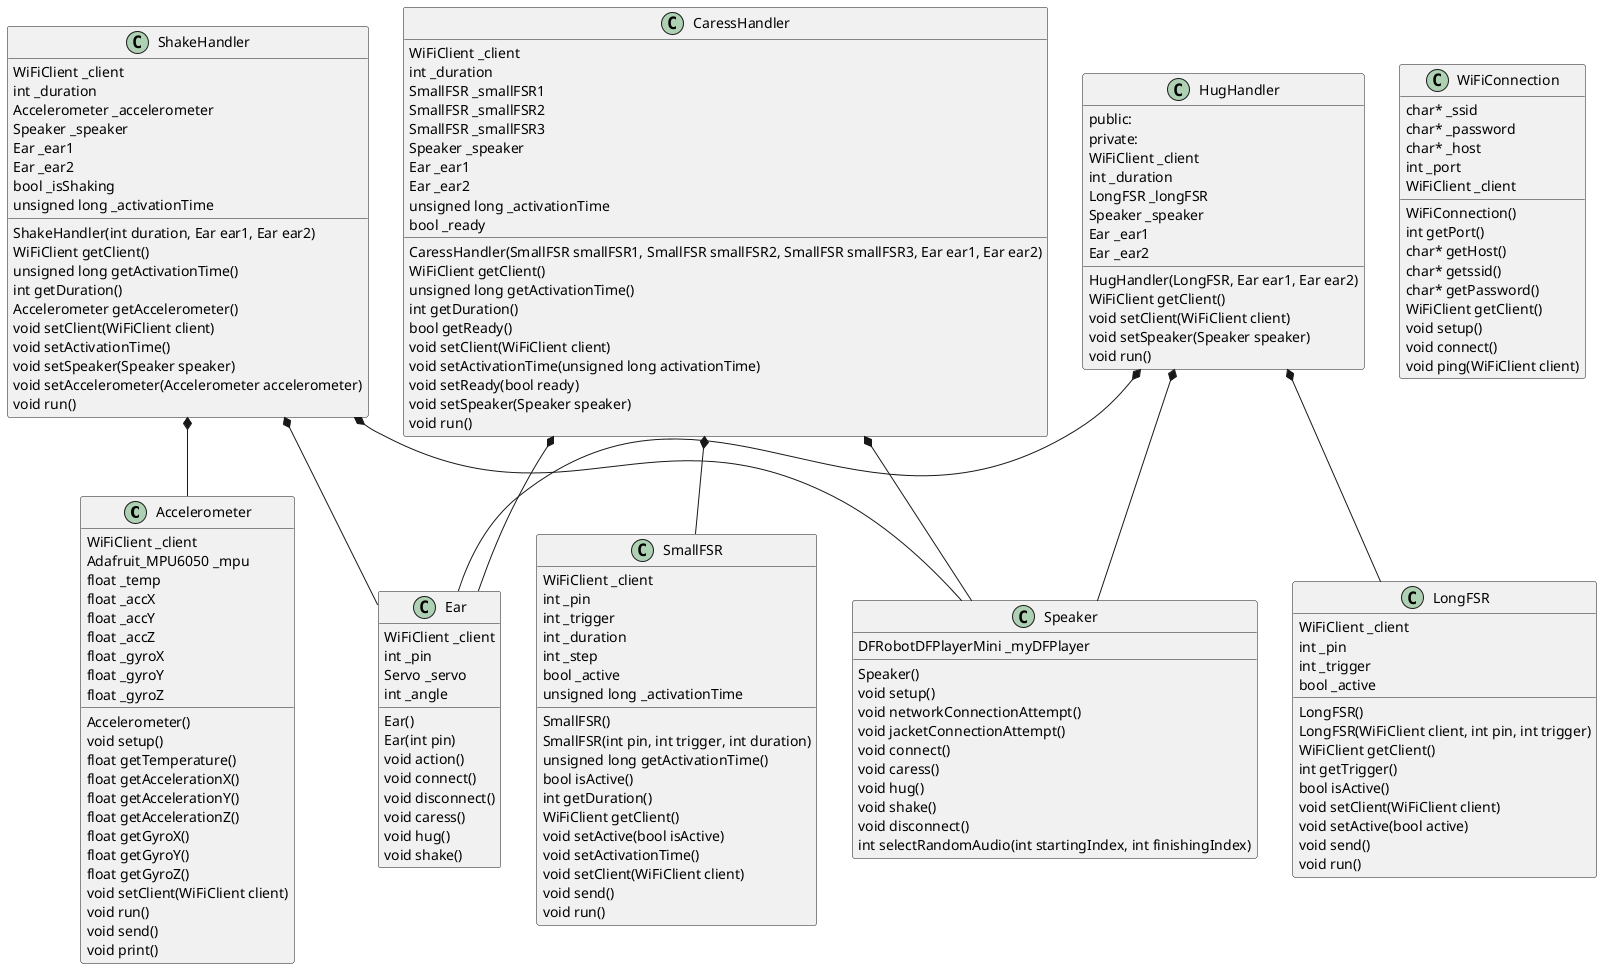 @startuml
class Accelerometer {
            Accelerometer()
            void setup()
            float getTemperature()
            float getAccelerationX()
            float getAccelerationY()
            float getAccelerationZ()
            float getGyroX()
            float getGyroY()
            float getGyroZ()
            void setClient(WiFiClient client)
            void run()
            void send()
            void print()
            WiFiClient _client
            Adafruit_MPU6050 _mpu
            float _temp
            float _accX
            float _accY
            float _accZ
            float _gyroX
            float _gyroY
            float _gyroZ
    }

class Ear {
            Ear()
            Ear(int pin)
            void action()
            void connect()
            void disconnect()
            void caress()
            void hug()
            void shake()
            WiFiClient _client
            int _pin
            Servo _servo
            int _angle
    }

    class LongFSR {
            LongFSR()
            LongFSR(WiFiClient client, int pin, int trigger)
            WiFiClient getClient()
            int getTrigger()
            bool isActive()
            void setClient(WiFiClient client)
            void setActive(bool active)
            void send()
            void run()
            WiFiClient _client
            int _pin
            int _trigger
            bool _active
    }

    class SmallFSR {
            SmallFSR()
            SmallFSR(int pin, int trigger, int duration)
            unsigned long getActivationTime()
            bool isActive()
            int getDuration()
            WiFiClient getClient()
            void setActive(bool isActive)
            void setActivationTime()
            void setClient(WiFiClient client)
            void send()
            void run()
            WiFiClient _client
            int _pin
            int _trigger
            int _duration
            int _step
            bool _active 
            unsigned long _activationTime
    }

    class Speaker{
            Speaker()
            void setup()
            void networkConnectionAttempt()
            void jacketConnectionAttempt()
            void connect()
            void caress()
            void hug()
            void shake()
            void disconnect()
            DFRobotDFPlayerMini _myDFPlayer
            int selectRandomAudio(int startingIndex, int finishingIndex)
    }

    class WiFiConnection {
            WiFiConnection()
            int getPort()
            char* getHost()
            char* getssid()
            char* getPassword()
            WiFiClient getClient()
            void setup()
            void connect()
            void ping(WiFiClient client)
            char* _ssid 
            char* _password 
            char* _host 
            int _port 
            WiFiClient _client
    }

    class CaressHandler {
            CaressHandler(SmallFSR smallFSR1, SmallFSR smallFSR2, SmallFSR smallFSR3, Ear ear1, Ear ear2)
            WiFiClient getClient()
            unsigned long getActivationTime()
            int getDuration()
            bool getReady()
            void setClient(WiFiClient client)
            void setActivationTime(unsigned long activationTime)
            void setReady(bool ready)
            void setSpeaker(Speaker speaker)
            void run()
            WiFiClient _client
            int _duration
            SmallFSR _smallFSR1
            SmallFSR _smallFSR2
            SmallFSR _smallFSR3
            Speaker _speaker
            Ear _ear1
            Ear _ear2
            unsigned long _activationTime 
            bool _ready
            
    }

    class HugHandler {
        public:
            HugHandler(LongFSR, Ear ear1, Ear ear2)
            WiFiClient getClient()
            void setClient(WiFiClient client)
            void setSpeaker(Speaker speaker)
            void run()
        private:
            WiFiClient _client
            int _duration
            LongFSR _longFSR
            Speaker _speaker
            Ear _ear1
            Ear _ear2            
    }


    class ShakeHandler {
            ShakeHandler(int duration, Ear ear1, Ear ear2)
            WiFiClient getClient()
            unsigned long getActivationTime()
            int getDuration()
            Accelerometer getAccelerometer()
            void setClient(WiFiClient client)
            void setActivationTime()
            void setSpeaker(Speaker speaker)
            void setAccelerometer(Accelerometer accelerometer)
            void run()
            WiFiClient _client
            int _duration
            Accelerometer _accelerometer
            Speaker _speaker
            Ear _ear1
            Ear _ear2
            bool _isShaking 
            unsigned long _activationTime
    }

    ShakeHandler *-- Speaker
    ShakeHandler *-- Ear
    ShakeHandler *-- Accelerometer
    CaressHandler *-- Speaker
    CaressHandler *-- Ear
    CaressHandler *-- SmallFSR
    HugHandler *-- Speaker
    HugHandler *-- Ear
    HugHandler *-- LongFSR

@enduml